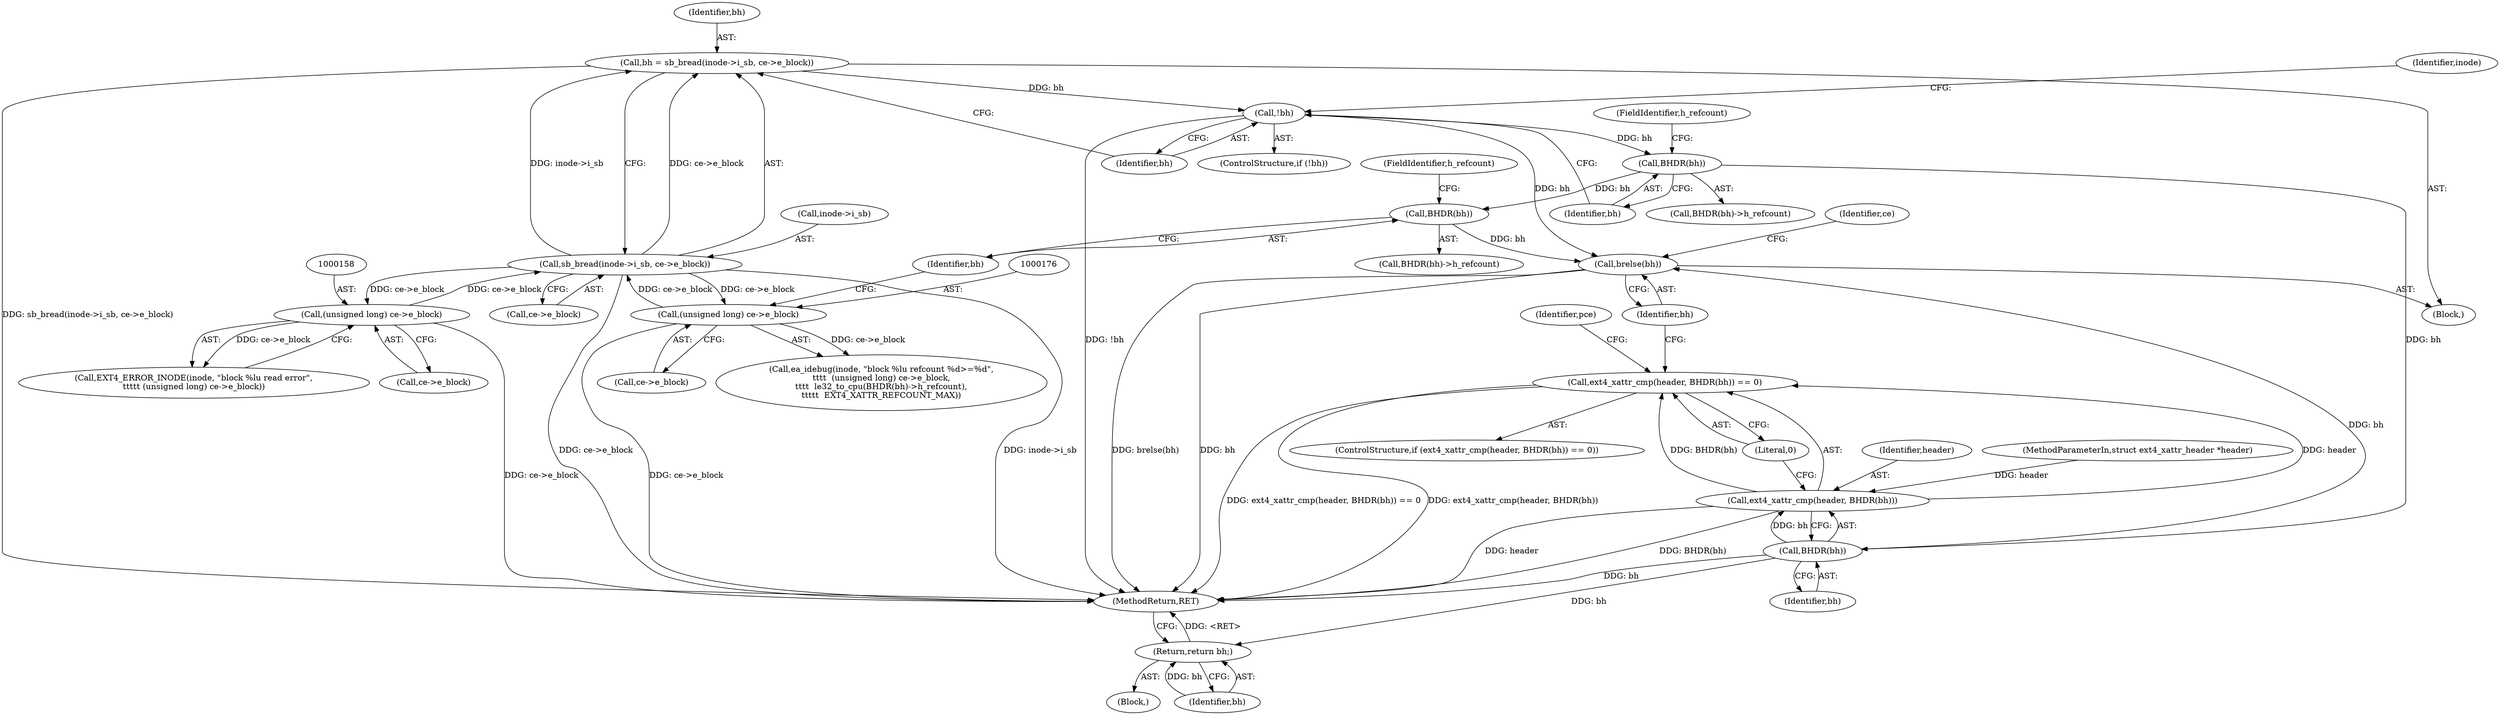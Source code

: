 digraph "0_linux_82939d7999dfc1f1998c4b1c12e2f19edbdff272_4@API" {
"1000141" [label="(Call,bh = sb_bread(inode->i_sb, ce->e_block))"];
"1000143" [label="(Call,sb_bread(inode->i_sb, ce->e_block))"];
"1000157" [label="(Call,(unsigned long) ce->e_block)"];
"1000175" [label="(Call,(unsigned long) ce->e_block)"];
"1000151" [label="(Call,!bh)"];
"1000167" [label="(Call,BHDR(bh))"];
"1000182" [label="(Call,BHDR(bh))"];
"1000201" [label="(Call,brelse(bh))"];
"1000191" [label="(Call,BHDR(bh))"];
"1000189" [label="(Call,ext4_xattr_cmp(header, BHDR(bh)))"];
"1000188" [label="(Call,ext4_xattr_cmp(header, BHDR(bh)) == 0)"];
"1000199" [label="(Return,return bh;)"];
"1000189" [label="(Call,ext4_xattr_cmp(header, BHDR(bh)))"];
"1000184" [label="(FieldIdentifier,h_refcount)"];
"1000142" [label="(Identifier,bh)"];
"1000204" [label="(Identifier,ce)"];
"1000182" [label="(Call,BHDR(bh))"];
"1000199" [label="(Return,return bh;)"];
"1000151" [label="(Call,!bh)"];
"1000157" [label="(Call,(unsigned long) ce->e_block)"];
"1000197" [label="(Identifier,pce)"];
"1000167" [label="(Call,BHDR(bh))"];
"1000144" [label="(Call,inode->i_sb)"];
"1000194" [label="(Block,)"];
"1000166" [label="(Call,BHDR(bh)->h_refcount)"];
"1000141" [label="(Call,bh = sb_bread(inode->i_sb, ce->e_block))"];
"1000193" [label="(Literal,0)"];
"1000191" [label="(Call,BHDR(bh))"];
"1000190" [label="(Identifier,header)"];
"1000147" [label="(Call,ce->e_block)"];
"1000168" [label="(Identifier,bh)"];
"1000152" [label="(Identifier,bh)"];
"1000150" [label="(ControlStructure,if (!bh))"];
"1000187" [label="(ControlStructure,if (ext4_xattr_cmp(header, BHDR(bh)) == 0))"];
"1000200" [label="(Identifier,bh)"];
"1000159" [label="(Call,ce->e_block)"];
"1000175" [label="(Call,(unsigned long) ce->e_block)"];
"1000172" [label="(Call,ea_idebug(inode, \"block %lu refcount %d>=%d\",\n\t\t\t\t  (unsigned long) ce->e_block,\n\t\t\t\t  le32_to_cpu(BHDR(bh)->h_refcount),\n\t\t\t\t\t  EXT4_XATTR_REFCOUNT_MAX))"];
"1000192" [label="(Identifier,bh)"];
"1000183" [label="(Identifier,bh)"];
"1000210" [label="(MethodReturn,RET)"];
"1000201" [label="(Call,brelse(bh))"];
"1000181" [label="(Call,BHDR(bh)->h_refcount)"];
"1000177" [label="(Call,ce->e_block)"];
"1000155" [label="(Identifier,inode)"];
"1000139" [label="(Block,)"];
"1000169" [label="(FieldIdentifier,h_refcount)"];
"1000154" [label="(Call,EXT4_ERROR_INODE(inode, \"block %lu read error\",\n\t\t\t\t\t (unsigned long) ce->e_block))"];
"1000143" [label="(Call,sb_bread(inode->i_sb, ce->e_block))"];
"1000202" [label="(Identifier,bh)"];
"1000103" [label="(MethodParameterIn,struct ext4_xattr_header *header)"];
"1000188" [label="(Call,ext4_xattr_cmp(header, BHDR(bh)) == 0)"];
"1000141" -> "1000139"  [label="AST: "];
"1000141" -> "1000143"  [label="CFG: "];
"1000142" -> "1000141"  [label="AST: "];
"1000143" -> "1000141"  [label="AST: "];
"1000152" -> "1000141"  [label="CFG: "];
"1000141" -> "1000210"  [label="DDG: sb_bread(inode->i_sb, ce->e_block)"];
"1000143" -> "1000141"  [label="DDG: inode->i_sb"];
"1000143" -> "1000141"  [label="DDG: ce->e_block"];
"1000141" -> "1000151"  [label="DDG: bh"];
"1000143" -> "1000147"  [label="CFG: "];
"1000144" -> "1000143"  [label="AST: "];
"1000147" -> "1000143"  [label="AST: "];
"1000143" -> "1000210"  [label="DDG: inode->i_sb"];
"1000143" -> "1000210"  [label="DDG: ce->e_block"];
"1000157" -> "1000143"  [label="DDG: ce->e_block"];
"1000175" -> "1000143"  [label="DDG: ce->e_block"];
"1000143" -> "1000157"  [label="DDG: ce->e_block"];
"1000143" -> "1000175"  [label="DDG: ce->e_block"];
"1000157" -> "1000154"  [label="AST: "];
"1000157" -> "1000159"  [label="CFG: "];
"1000158" -> "1000157"  [label="AST: "];
"1000159" -> "1000157"  [label="AST: "];
"1000154" -> "1000157"  [label="CFG: "];
"1000157" -> "1000210"  [label="DDG: ce->e_block"];
"1000157" -> "1000154"  [label="DDG: ce->e_block"];
"1000175" -> "1000172"  [label="AST: "];
"1000175" -> "1000177"  [label="CFG: "];
"1000176" -> "1000175"  [label="AST: "];
"1000177" -> "1000175"  [label="AST: "];
"1000183" -> "1000175"  [label="CFG: "];
"1000175" -> "1000210"  [label="DDG: ce->e_block"];
"1000175" -> "1000172"  [label="DDG: ce->e_block"];
"1000151" -> "1000150"  [label="AST: "];
"1000151" -> "1000152"  [label="CFG: "];
"1000152" -> "1000151"  [label="AST: "];
"1000155" -> "1000151"  [label="CFG: "];
"1000168" -> "1000151"  [label="CFG: "];
"1000151" -> "1000210"  [label="DDG: !bh"];
"1000151" -> "1000167"  [label="DDG: bh"];
"1000151" -> "1000201"  [label="DDG: bh"];
"1000167" -> "1000166"  [label="AST: "];
"1000167" -> "1000168"  [label="CFG: "];
"1000168" -> "1000167"  [label="AST: "];
"1000169" -> "1000167"  [label="CFG: "];
"1000167" -> "1000182"  [label="DDG: bh"];
"1000167" -> "1000191"  [label="DDG: bh"];
"1000182" -> "1000181"  [label="AST: "];
"1000182" -> "1000183"  [label="CFG: "];
"1000183" -> "1000182"  [label="AST: "];
"1000184" -> "1000182"  [label="CFG: "];
"1000182" -> "1000201"  [label="DDG: bh"];
"1000201" -> "1000139"  [label="AST: "];
"1000201" -> "1000202"  [label="CFG: "];
"1000202" -> "1000201"  [label="AST: "];
"1000204" -> "1000201"  [label="CFG: "];
"1000201" -> "1000210"  [label="DDG: brelse(bh)"];
"1000201" -> "1000210"  [label="DDG: bh"];
"1000191" -> "1000201"  [label="DDG: bh"];
"1000191" -> "1000189"  [label="AST: "];
"1000191" -> "1000192"  [label="CFG: "];
"1000192" -> "1000191"  [label="AST: "];
"1000189" -> "1000191"  [label="CFG: "];
"1000191" -> "1000210"  [label="DDG: bh"];
"1000191" -> "1000189"  [label="DDG: bh"];
"1000191" -> "1000199"  [label="DDG: bh"];
"1000189" -> "1000188"  [label="AST: "];
"1000190" -> "1000189"  [label="AST: "];
"1000193" -> "1000189"  [label="CFG: "];
"1000189" -> "1000210"  [label="DDG: header"];
"1000189" -> "1000210"  [label="DDG: BHDR(bh)"];
"1000189" -> "1000188"  [label="DDG: header"];
"1000189" -> "1000188"  [label="DDG: BHDR(bh)"];
"1000103" -> "1000189"  [label="DDG: header"];
"1000188" -> "1000187"  [label="AST: "];
"1000188" -> "1000193"  [label="CFG: "];
"1000193" -> "1000188"  [label="AST: "];
"1000197" -> "1000188"  [label="CFG: "];
"1000202" -> "1000188"  [label="CFG: "];
"1000188" -> "1000210"  [label="DDG: ext4_xattr_cmp(header, BHDR(bh))"];
"1000188" -> "1000210"  [label="DDG: ext4_xattr_cmp(header, BHDR(bh)) == 0"];
"1000199" -> "1000194"  [label="AST: "];
"1000199" -> "1000200"  [label="CFG: "];
"1000200" -> "1000199"  [label="AST: "];
"1000210" -> "1000199"  [label="CFG: "];
"1000199" -> "1000210"  [label="DDG: <RET>"];
"1000200" -> "1000199"  [label="DDG: bh"];
}
